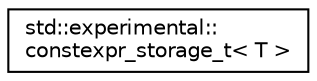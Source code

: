 digraph "Graphe hiérarchique des classes"
{
 // INTERACTIVE_SVG=YES
  edge [fontname="Helvetica",fontsize="10",labelfontname="Helvetica",labelfontsize="10"];
  node [fontname="Helvetica",fontsize="10",shape=record];
  rankdir="LR";
  Node0 [label="std::experimental::\lconstexpr_storage_t\< T \>",height=0.2,width=0.4,color="black", fillcolor="white", style="filled",URL="$unionstd_1_1experimental_1_1constexpr__storage__t.html"];
}
